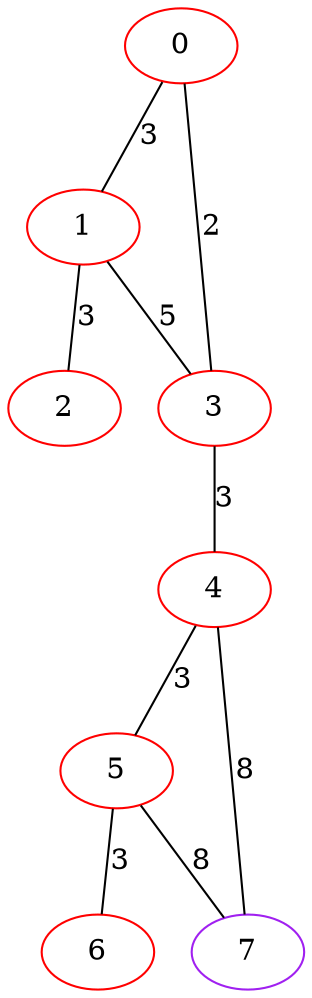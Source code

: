 graph "" {
0 [color=red, weight=1];
1 [color=red, weight=1];
2 [color=red, weight=1];
3 [color=red, weight=1];
4 [color=red, weight=1];
5 [color=red, weight=1];
6 [color=red, weight=1];
7 [color=purple, weight=4];
0 -- 1  [key=0, label=3];
0 -- 3  [key=0, label=2];
1 -- 2  [key=0, label=3];
1 -- 3  [key=0, label=5];
3 -- 4  [key=0, label=3];
4 -- 5  [key=0, label=3];
4 -- 7  [key=0, label=8];
5 -- 6  [key=0, label=3];
5 -- 7  [key=0, label=8];
}
